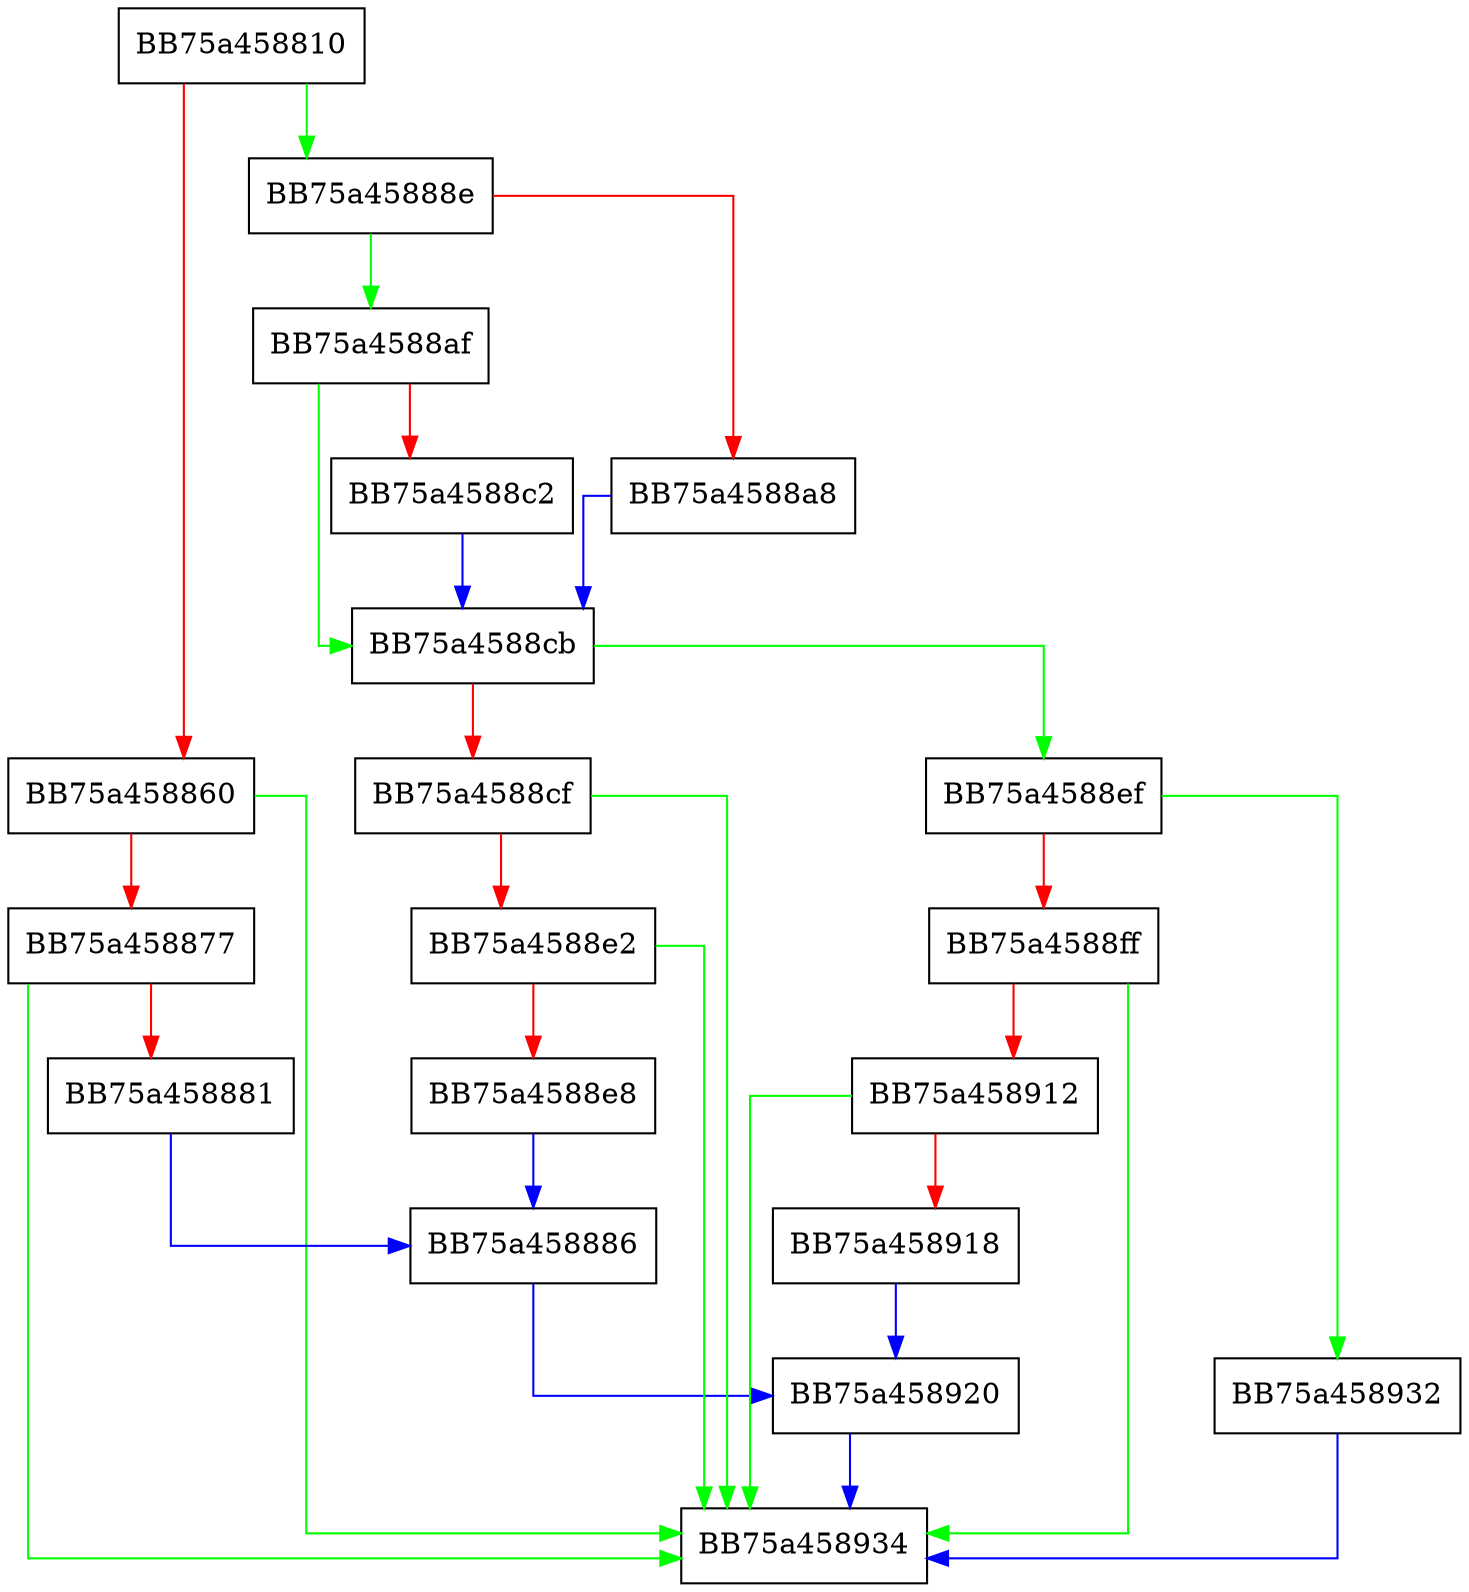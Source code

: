 digraph Maintenance {
  node [shape="box"];
  graph [splines=ortho];
  BB75a458810 -> BB75a45888e [color="green"];
  BB75a458810 -> BB75a458860 [color="red"];
  BB75a458860 -> BB75a458934 [color="green"];
  BB75a458860 -> BB75a458877 [color="red"];
  BB75a458877 -> BB75a458934 [color="green"];
  BB75a458877 -> BB75a458881 [color="red"];
  BB75a458881 -> BB75a458886 [color="blue"];
  BB75a458886 -> BB75a458920 [color="blue"];
  BB75a45888e -> BB75a4588af [color="green"];
  BB75a45888e -> BB75a4588a8 [color="red"];
  BB75a4588a8 -> BB75a4588cb [color="blue"];
  BB75a4588af -> BB75a4588cb [color="green"];
  BB75a4588af -> BB75a4588c2 [color="red"];
  BB75a4588c2 -> BB75a4588cb [color="blue"];
  BB75a4588cb -> BB75a4588ef [color="green"];
  BB75a4588cb -> BB75a4588cf [color="red"];
  BB75a4588cf -> BB75a458934 [color="green"];
  BB75a4588cf -> BB75a4588e2 [color="red"];
  BB75a4588e2 -> BB75a458934 [color="green"];
  BB75a4588e2 -> BB75a4588e8 [color="red"];
  BB75a4588e8 -> BB75a458886 [color="blue"];
  BB75a4588ef -> BB75a458932 [color="green"];
  BB75a4588ef -> BB75a4588ff [color="red"];
  BB75a4588ff -> BB75a458934 [color="green"];
  BB75a4588ff -> BB75a458912 [color="red"];
  BB75a458912 -> BB75a458934 [color="green"];
  BB75a458912 -> BB75a458918 [color="red"];
  BB75a458918 -> BB75a458920 [color="blue"];
  BB75a458920 -> BB75a458934 [color="blue"];
  BB75a458932 -> BB75a458934 [color="blue"];
}